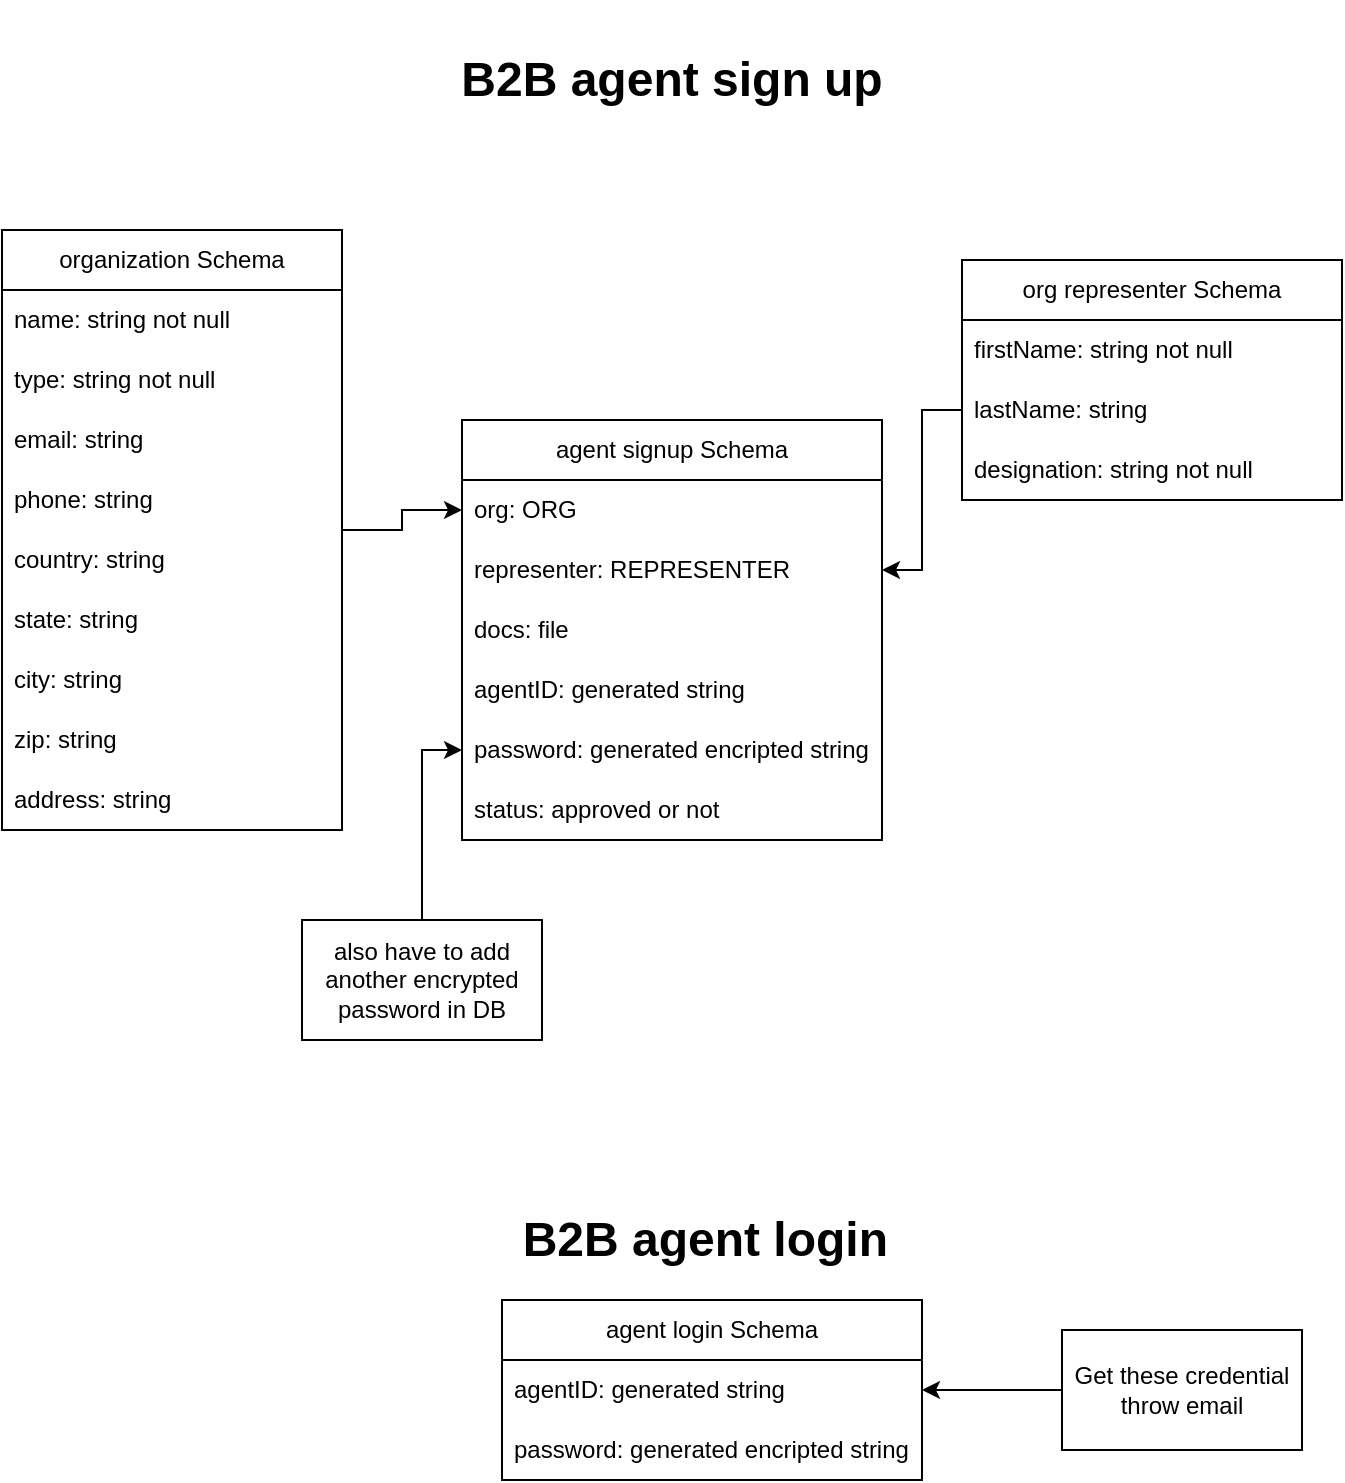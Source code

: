 <mxfile version="24.7.12">
  <diagram id="R2lEEEUBdFMjLlhIrx00" name="Page-1">
    <mxGraphModel dx="946" dy="1711" grid="1" gridSize="10" guides="1" tooltips="1" connect="1" arrows="1" fold="1" page="1" pageScale="1" pageWidth="850" pageHeight="1100" math="0" shadow="0" extFonts="Permanent Marker^https://fonts.googleapis.com/css?family=Permanent+Marker">
      <root>
        <mxCell id="0" />
        <mxCell id="1" parent="0" />
        <mxCell id="rswNsYU05j4jwZ0jwR60-1" value="agent signup Schema" style="swimlane;fontStyle=0;childLayout=stackLayout;horizontal=1;startSize=30;horizontalStack=0;resizeParent=1;resizeParentMax=0;resizeLast=0;collapsible=1;marginBottom=0;whiteSpace=wrap;html=1;" vertex="1" parent="1">
          <mxGeometry x="250" y="140" width="210" height="210" as="geometry" />
        </mxCell>
        <mxCell id="rswNsYU05j4jwZ0jwR60-2" value="org: ORG" style="text;strokeColor=none;fillColor=none;align=left;verticalAlign=middle;spacingLeft=4;spacingRight=4;overflow=hidden;points=[[0,0.5],[1,0.5]];portConstraint=eastwest;rotatable=0;whiteSpace=wrap;html=1;" vertex="1" parent="rswNsYU05j4jwZ0jwR60-1">
          <mxGeometry y="30" width="210" height="30" as="geometry" />
        </mxCell>
        <mxCell id="rswNsYU05j4jwZ0jwR60-3" value="representer: REPRESENTER" style="text;strokeColor=none;fillColor=none;align=left;verticalAlign=middle;spacingLeft=4;spacingRight=4;overflow=hidden;points=[[0,0.5],[1,0.5]];portConstraint=eastwest;rotatable=0;whiteSpace=wrap;html=1;" vertex="1" parent="rswNsYU05j4jwZ0jwR60-1">
          <mxGeometry y="60" width="210" height="30" as="geometry" />
        </mxCell>
        <mxCell id="rswNsYU05j4jwZ0jwR60-4" value="docs: file" style="text;strokeColor=none;fillColor=none;align=left;verticalAlign=middle;spacingLeft=4;spacingRight=4;overflow=hidden;points=[[0,0.5],[1,0.5]];portConstraint=eastwest;rotatable=0;whiteSpace=wrap;html=1;" vertex="1" parent="rswNsYU05j4jwZ0jwR60-1">
          <mxGeometry y="90" width="210" height="30" as="geometry" />
        </mxCell>
        <mxCell id="rswNsYU05j4jwZ0jwR60-31" value="agentID: generated string" style="text;strokeColor=none;fillColor=none;align=left;verticalAlign=middle;spacingLeft=4;spacingRight=4;overflow=hidden;points=[[0,0.5],[1,0.5]];portConstraint=eastwest;rotatable=0;whiteSpace=wrap;html=1;" vertex="1" parent="rswNsYU05j4jwZ0jwR60-1">
          <mxGeometry y="120" width="210" height="30" as="geometry" />
        </mxCell>
        <mxCell id="rswNsYU05j4jwZ0jwR60-32" value="password: generated encripted string" style="text;strokeColor=none;fillColor=none;align=left;verticalAlign=middle;spacingLeft=4;spacingRight=4;overflow=hidden;points=[[0,0.5],[1,0.5]];portConstraint=eastwest;rotatable=0;whiteSpace=wrap;html=1;" vertex="1" parent="rswNsYU05j4jwZ0jwR60-1">
          <mxGeometry y="150" width="210" height="30" as="geometry" />
        </mxCell>
        <mxCell id="rswNsYU05j4jwZ0jwR60-45" value="status: approved or not" style="text;strokeColor=none;fillColor=none;align=left;verticalAlign=middle;spacingLeft=4;spacingRight=4;overflow=hidden;points=[[0,0.5],[1,0.5]];portConstraint=eastwest;rotatable=0;whiteSpace=wrap;html=1;" vertex="1" parent="rswNsYU05j4jwZ0jwR60-1">
          <mxGeometry y="180" width="210" height="30" as="geometry" />
        </mxCell>
        <mxCell id="rswNsYU05j4jwZ0jwR60-9" style="edgeStyle=orthogonalEdgeStyle;rounded=0;orthogonalLoop=1;jettySize=auto;html=1;entryX=0;entryY=0.5;entryDx=0;entryDy=0;" edge="1" parent="1" source="rswNsYU05j4jwZ0jwR60-5" target="rswNsYU05j4jwZ0jwR60-2">
          <mxGeometry relative="1" as="geometry" />
        </mxCell>
        <mxCell id="rswNsYU05j4jwZ0jwR60-5" value="organization Schema" style="swimlane;fontStyle=0;childLayout=stackLayout;horizontal=1;startSize=30;horizontalStack=0;resizeParent=1;resizeParentMax=0;resizeLast=0;collapsible=1;marginBottom=0;whiteSpace=wrap;html=1;" vertex="1" parent="1">
          <mxGeometry x="20" y="45" width="170" height="300" as="geometry" />
        </mxCell>
        <mxCell id="rswNsYU05j4jwZ0jwR60-6" value="name: string not null" style="text;strokeColor=none;fillColor=none;align=left;verticalAlign=middle;spacingLeft=4;spacingRight=4;overflow=hidden;points=[[0,0.5],[1,0.5]];portConstraint=eastwest;rotatable=0;whiteSpace=wrap;html=1;" vertex="1" parent="rswNsYU05j4jwZ0jwR60-5">
          <mxGeometry y="30" width="170" height="30" as="geometry" />
        </mxCell>
        <mxCell id="rswNsYU05j4jwZ0jwR60-7" value="type: string not null" style="text;strokeColor=none;fillColor=none;align=left;verticalAlign=middle;spacingLeft=4;spacingRight=4;overflow=hidden;points=[[0,0.5],[1,0.5]];portConstraint=eastwest;rotatable=0;whiteSpace=wrap;html=1;" vertex="1" parent="rswNsYU05j4jwZ0jwR60-5">
          <mxGeometry y="60" width="170" height="30" as="geometry" />
        </mxCell>
        <mxCell id="rswNsYU05j4jwZ0jwR60-18" value="email: string&amp;nbsp;" style="text;strokeColor=none;fillColor=none;align=left;verticalAlign=middle;spacingLeft=4;spacingRight=4;overflow=hidden;points=[[0,0.5],[1,0.5]];portConstraint=eastwest;rotatable=0;whiteSpace=wrap;html=1;" vertex="1" parent="rswNsYU05j4jwZ0jwR60-5">
          <mxGeometry y="90" width="170" height="30" as="geometry" />
        </mxCell>
        <mxCell id="rswNsYU05j4jwZ0jwR60-16" value="phone: string" style="text;strokeColor=none;fillColor=none;align=left;verticalAlign=middle;spacingLeft=4;spacingRight=4;overflow=hidden;points=[[0,0.5],[1,0.5]];portConstraint=eastwest;rotatable=0;whiteSpace=wrap;html=1;" vertex="1" parent="rswNsYU05j4jwZ0jwR60-5">
          <mxGeometry y="120" width="170" height="30" as="geometry" />
        </mxCell>
        <mxCell id="rswNsYU05j4jwZ0jwR60-12" value="country: string" style="text;strokeColor=none;fillColor=none;align=left;verticalAlign=middle;spacingLeft=4;spacingRight=4;overflow=hidden;points=[[0,0.5],[1,0.5]];portConstraint=eastwest;rotatable=0;whiteSpace=wrap;html=1;" vertex="1" parent="rswNsYU05j4jwZ0jwR60-5">
          <mxGeometry y="150" width="170" height="30" as="geometry" />
        </mxCell>
        <mxCell id="rswNsYU05j4jwZ0jwR60-14" value="state: string" style="text;strokeColor=none;fillColor=none;align=left;verticalAlign=middle;spacingLeft=4;spacingRight=4;overflow=hidden;points=[[0,0.5],[1,0.5]];portConstraint=eastwest;rotatable=0;whiteSpace=wrap;html=1;" vertex="1" parent="rswNsYU05j4jwZ0jwR60-5">
          <mxGeometry y="180" width="170" height="30" as="geometry" />
        </mxCell>
        <mxCell id="rswNsYU05j4jwZ0jwR60-15" value="city: string" style="text;strokeColor=none;fillColor=none;align=left;verticalAlign=middle;spacingLeft=4;spacingRight=4;overflow=hidden;points=[[0,0.5],[1,0.5]];portConstraint=eastwest;rotatable=0;whiteSpace=wrap;html=1;" vertex="1" parent="rswNsYU05j4jwZ0jwR60-5">
          <mxGeometry y="210" width="170" height="30" as="geometry" />
        </mxCell>
        <mxCell id="rswNsYU05j4jwZ0jwR60-26" value="zip: string" style="text;strokeColor=none;fillColor=none;align=left;verticalAlign=middle;spacingLeft=4;spacingRight=4;overflow=hidden;points=[[0,0.5],[1,0.5]];portConstraint=eastwest;rotatable=0;whiteSpace=wrap;html=1;" vertex="1" parent="rswNsYU05j4jwZ0jwR60-5">
          <mxGeometry y="240" width="170" height="30" as="geometry" />
        </mxCell>
        <mxCell id="rswNsYU05j4jwZ0jwR60-28" value="address: string" style="text;strokeColor=none;fillColor=none;align=left;verticalAlign=middle;spacingLeft=4;spacingRight=4;overflow=hidden;points=[[0,0.5],[1,0.5]];portConstraint=eastwest;rotatable=0;whiteSpace=wrap;html=1;" vertex="1" parent="rswNsYU05j4jwZ0jwR60-5">
          <mxGeometry y="270" width="170" height="30" as="geometry" />
        </mxCell>
        <mxCell id="rswNsYU05j4jwZ0jwR60-10" value="org representer Schema" style="swimlane;fontStyle=0;childLayout=stackLayout;horizontal=1;startSize=30;horizontalStack=0;resizeParent=1;resizeParentMax=0;resizeLast=0;collapsible=1;marginBottom=0;whiteSpace=wrap;html=1;" vertex="1" parent="1">
          <mxGeometry x="500" y="60" width="190" height="120" as="geometry" />
        </mxCell>
        <mxCell id="rswNsYU05j4jwZ0jwR60-11" value="firstName: string not null" style="text;strokeColor=none;fillColor=none;align=left;verticalAlign=middle;spacingLeft=4;spacingRight=4;overflow=hidden;points=[[0,0.5],[1,0.5]];portConstraint=eastwest;rotatable=0;whiteSpace=wrap;html=1;" vertex="1" parent="rswNsYU05j4jwZ0jwR60-10">
          <mxGeometry y="30" width="190" height="30" as="geometry" />
        </mxCell>
        <mxCell id="rswNsYU05j4jwZ0jwR60-13" value="lastName: string&amp;nbsp;" style="text;strokeColor=none;fillColor=none;align=left;verticalAlign=middle;spacingLeft=4;spacingRight=4;overflow=hidden;points=[[0,0.5],[1,0.5]];portConstraint=eastwest;rotatable=0;whiteSpace=wrap;html=1;" vertex="1" parent="rswNsYU05j4jwZ0jwR60-10">
          <mxGeometry y="60" width="190" height="30" as="geometry" />
        </mxCell>
        <mxCell id="rswNsYU05j4jwZ0jwR60-29" value="designation: string not null" style="text;strokeColor=none;fillColor=none;align=left;verticalAlign=middle;spacingLeft=4;spacingRight=4;overflow=hidden;points=[[0,0.5],[1,0.5]];portConstraint=eastwest;rotatable=0;whiteSpace=wrap;html=1;" vertex="1" parent="rswNsYU05j4jwZ0jwR60-10">
          <mxGeometry y="90" width="190" height="30" as="geometry" />
        </mxCell>
        <mxCell id="rswNsYU05j4jwZ0jwR60-30" style="edgeStyle=orthogonalEdgeStyle;rounded=0;orthogonalLoop=1;jettySize=auto;html=1;entryX=1;entryY=0.5;entryDx=0;entryDy=0;" edge="1" parent="1" source="rswNsYU05j4jwZ0jwR60-13" target="rswNsYU05j4jwZ0jwR60-3">
          <mxGeometry relative="1" as="geometry" />
        </mxCell>
        <mxCell id="rswNsYU05j4jwZ0jwR60-34" style="edgeStyle=orthogonalEdgeStyle;rounded=0;orthogonalLoop=1;jettySize=auto;html=1;entryX=0;entryY=0.5;entryDx=0;entryDy=0;" edge="1" parent="1" source="rswNsYU05j4jwZ0jwR60-33" target="rswNsYU05j4jwZ0jwR60-32">
          <mxGeometry relative="1" as="geometry" />
        </mxCell>
        <mxCell id="rswNsYU05j4jwZ0jwR60-33" value="also have to add another encrypted password in DB" style="rounded=0;whiteSpace=wrap;html=1;" vertex="1" parent="1">
          <mxGeometry x="170" y="390" width="120" height="60" as="geometry" />
        </mxCell>
        <mxCell id="rswNsYU05j4jwZ0jwR60-35" value="&lt;font style=&quot;font-size: 24px;&quot;&gt;&lt;b&gt;B2B agent sign up&lt;/b&gt;&lt;/font&gt;" style="text;html=1;align=center;verticalAlign=middle;whiteSpace=wrap;rounded=0;" vertex="1" parent="1">
          <mxGeometry x="230" y="-70" width="250" height="80" as="geometry" />
        </mxCell>
        <mxCell id="rswNsYU05j4jwZ0jwR60-36" value="&lt;font style=&quot;font-size: 24px;&quot;&gt;&lt;b&gt;B2B agent login&amp;nbsp;&lt;/b&gt;&lt;/font&gt;" style="text;html=1;align=center;verticalAlign=middle;whiteSpace=wrap;rounded=0;" vertex="1" parent="1">
          <mxGeometry x="250" y="510" width="250" height="80" as="geometry" />
        </mxCell>
        <mxCell id="rswNsYU05j4jwZ0jwR60-37" value="agent login Schema" style="swimlane;fontStyle=0;childLayout=stackLayout;horizontal=1;startSize=30;horizontalStack=0;resizeParent=1;resizeParentMax=0;resizeLast=0;collapsible=1;marginBottom=0;whiteSpace=wrap;html=1;" vertex="1" parent="1">
          <mxGeometry x="270" y="580" width="210" height="90" as="geometry" />
        </mxCell>
        <mxCell id="rswNsYU05j4jwZ0jwR60-41" value="agentID: generated string" style="text;strokeColor=none;fillColor=none;align=left;verticalAlign=middle;spacingLeft=4;spacingRight=4;overflow=hidden;points=[[0,0.5],[1,0.5]];portConstraint=eastwest;rotatable=0;whiteSpace=wrap;html=1;" vertex="1" parent="rswNsYU05j4jwZ0jwR60-37">
          <mxGeometry y="30" width="210" height="30" as="geometry" />
        </mxCell>
        <mxCell id="rswNsYU05j4jwZ0jwR60-42" value="password: generated encripted string" style="text;strokeColor=none;fillColor=none;align=left;verticalAlign=middle;spacingLeft=4;spacingRight=4;overflow=hidden;points=[[0,0.5],[1,0.5]];portConstraint=eastwest;rotatable=0;whiteSpace=wrap;html=1;" vertex="1" parent="rswNsYU05j4jwZ0jwR60-37">
          <mxGeometry y="60" width="210" height="30" as="geometry" />
        </mxCell>
        <mxCell id="rswNsYU05j4jwZ0jwR60-44" style="edgeStyle=orthogonalEdgeStyle;rounded=0;orthogonalLoop=1;jettySize=auto;html=1;exitX=0;exitY=0.5;exitDx=0;exitDy=0;entryX=1;entryY=0.5;entryDx=0;entryDy=0;" edge="1" parent="1" source="rswNsYU05j4jwZ0jwR60-43" target="rswNsYU05j4jwZ0jwR60-41">
          <mxGeometry relative="1" as="geometry" />
        </mxCell>
        <mxCell id="rswNsYU05j4jwZ0jwR60-43" value="Get these credential throw email" style="rounded=0;whiteSpace=wrap;html=1;" vertex="1" parent="1">
          <mxGeometry x="550" y="595" width="120" height="60" as="geometry" />
        </mxCell>
      </root>
    </mxGraphModel>
  </diagram>
</mxfile>
